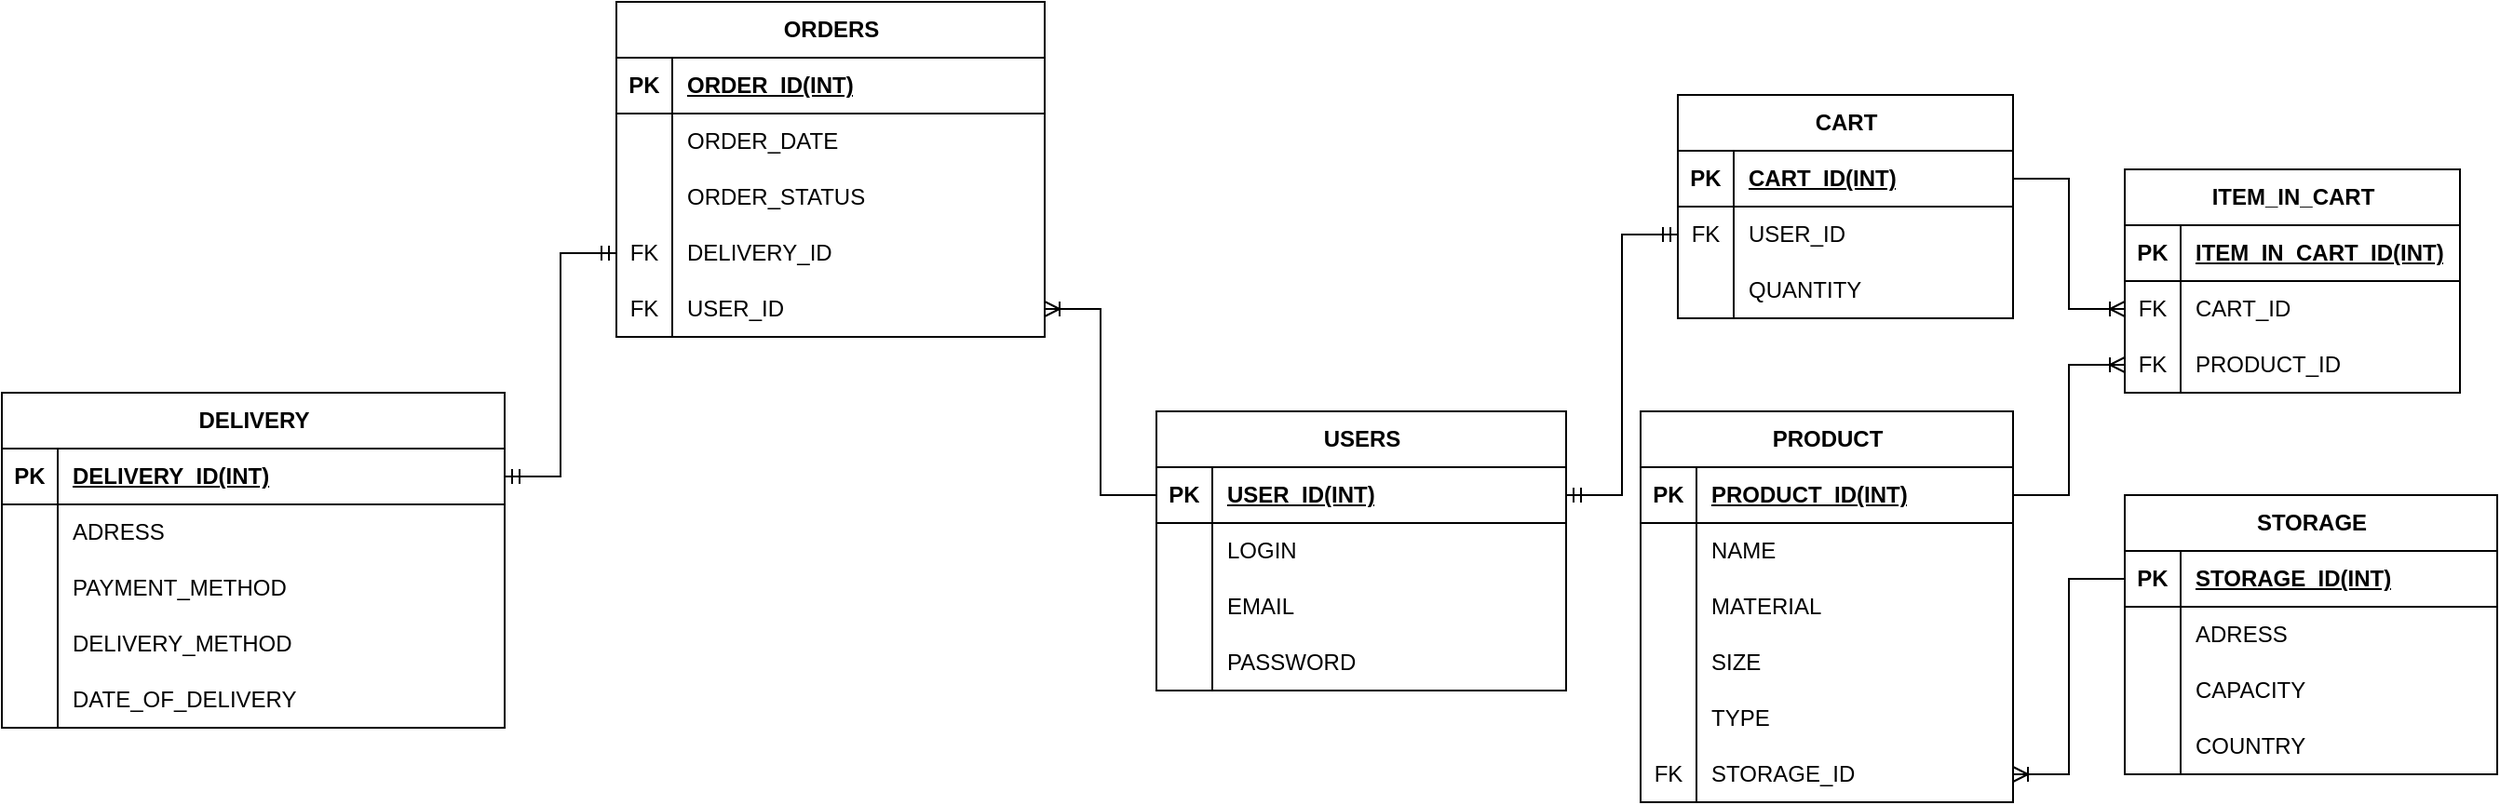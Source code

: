 <mxfile version="23.1.5" type="device">
  <diagram name="Страница — 1" id="aqicAmKiH9qBIsa1G6Nq">
    <mxGraphModel dx="1433" dy="589" grid="1" gridSize="10" guides="1" tooltips="1" connect="1" arrows="1" fold="1" page="1" pageScale="1" pageWidth="1654" pageHeight="1169" math="0" shadow="0">
      <root>
        <mxCell id="0" />
        <mxCell id="1" parent="0" />
        <mxCell id="zwmSp5gWRwhc0Gvpz85F-1" value="USERS" style="shape=table;startSize=30;container=1;collapsible=1;childLayout=tableLayout;fixedRows=1;rowLines=0;fontStyle=1;align=center;resizeLast=1;html=1;" parent="1" vertex="1">
          <mxGeometry x="710" y="390" width="220" height="150" as="geometry" />
        </mxCell>
        <mxCell id="zwmSp5gWRwhc0Gvpz85F-2" value="" style="shape=tableRow;horizontal=0;startSize=0;swimlaneHead=0;swimlaneBody=0;fillColor=none;collapsible=0;dropTarget=0;points=[[0,0.5],[1,0.5]];portConstraint=eastwest;top=0;left=0;right=0;bottom=1;" parent="zwmSp5gWRwhc0Gvpz85F-1" vertex="1">
          <mxGeometry y="30" width="220" height="30" as="geometry" />
        </mxCell>
        <mxCell id="zwmSp5gWRwhc0Gvpz85F-3" value="PK" style="shape=partialRectangle;connectable=0;fillColor=none;top=0;left=0;bottom=0;right=0;fontStyle=1;overflow=hidden;whiteSpace=wrap;html=1;" parent="zwmSp5gWRwhc0Gvpz85F-2" vertex="1">
          <mxGeometry width="30" height="30" as="geometry">
            <mxRectangle width="30" height="30" as="alternateBounds" />
          </mxGeometry>
        </mxCell>
        <mxCell id="zwmSp5gWRwhc0Gvpz85F-4" value="USER_ID(INT)" style="shape=partialRectangle;connectable=0;fillColor=none;top=0;left=0;bottom=0;right=0;align=left;spacingLeft=6;fontStyle=5;overflow=hidden;whiteSpace=wrap;html=1;" parent="zwmSp5gWRwhc0Gvpz85F-2" vertex="1">
          <mxGeometry x="30" width="190" height="30" as="geometry">
            <mxRectangle width="190" height="30" as="alternateBounds" />
          </mxGeometry>
        </mxCell>
        <mxCell id="zwmSp5gWRwhc0Gvpz85F-5" value="" style="shape=tableRow;horizontal=0;startSize=0;swimlaneHead=0;swimlaneBody=0;fillColor=none;collapsible=0;dropTarget=0;points=[[0,0.5],[1,0.5]];portConstraint=eastwest;top=0;left=0;right=0;bottom=0;" parent="zwmSp5gWRwhc0Gvpz85F-1" vertex="1">
          <mxGeometry y="60" width="220" height="30" as="geometry" />
        </mxCell>
        <mxCell id="zwmSp5gWRwhc0Gvpz85F-6" value="" style="shape=partialRectangle;connectable=0;fillColor=none;top=0;left=0;bottom=0;right=0;editable=1;overflow=hidden;whiteSpace=wrap;html=1;" parent="zwmSp5gWRwhc0Gvpz85F-5" vertex="1">
          <mxGeometry width="30" height="30" as="geometry">
            <mxRectangle width="30" height="30" as="alternateBounds" />
          </mxGeometry>
        </mxCell>
        <mxCell id="zwmSp5gWRwhc0Gvpz85F-7" value="LOGIN" style="shape=partialRectangle;connectable=0;fillColor=none;top=0;left=0;bottom=0;right=0;align=left;spacingLeft=6;overflow=hidden;whiteSpace=wrap;html=1;" parent="zwmSp5gWRwhc0Gvpz85F-5" vertex="1">
          <mxGeometry x="30" width="190" height="30" as="geometry">
            <mxRectangle width="190" height="30" as="alternateBounds" />
          </mxGeometry>
        </mxCell>
        <mxCell id="zwmSp5gWRwhc0Gvpz85F-8" value="" style="shape=tableRow;horizontal=0;startSize=0;swimlaneHead=0;swimlaneBody=0;fillColor=none;collapsible=0;dropTarget=0;points=[[0,0.5],[1,0.5]];portConstraint=eastwest;top=0;left=0;right=0;bottom=0;" parent="zwmSp5gWRwhc0Gvpz85F-1" vertex="1">
          <mxGeometry y="90" width="220" height="30" as="geometry" />
        </mxCell>
        <mxCell id="zwmSp5gWRwhc0Gvpz85F-9" value="" style="shape=partialRectangle;connectable=0;fillColor=none;top=0;left=0;bottom=0;right=0;editable=1;overflow=hidden;whiteSpace=wrap;html=1;" parent="zwmSp5gWRwhc0Gvpz85F-8" vertex="1">
          <mxGeometry width="30" height="30" as="geometry">
            <mxRectangle width="30" height="30" as="alternateBounds" />
          </mxGeometry>
        </mxCell>
        <mxCell id="zwmSp5gWRwhc0Gvpz85F-10" value="EMAIL" style="shape=partialRectangle;connectable=0;fillColor=none;top=0;left=0;bottom=0;right=0;align=left;spacingLeft=6;overflow=hidden;whiteSpace=wrap;html=1;" parent="zwmSp5gWRwhc0Gvpz85F-8" vertex="1">
          <mxGeometry x="30" width="190" height="30" as="geometry">
            <mxRectangle width="190" height="30" as="alternateBounds" />
          </mxGeometry>
        </mxCell>
        <mxCell id="zwmSp5gWRwhc0Gvpz85F-11" value="" style="shape=tableRow;horizontal=0;startSize=0;swimlaneHead=0;swimlaneBody=0;fillColor=none;collapsible=0;dropTarget=0;points=[[0,0.5],[1,0.5]];portConstraint=eastwest;top=0;left=0;right=0;bottom=0;" parent="zwmSp5gWRwhc0Gvpz85F-1" vertex="1">
          <mxGeometry y="120" width="220" height="30" as="geometry" />
        </mxCell>
        <mxCell id="zwmSp5gWRwhc0Gvpz85F-12" value="" style="shape=partialRectangle;connectable=0;fillColor=none;top=0;left=0;bottom=0;right=0;editable=1;overflow=hidden;whiteSpace=wrap;html=1;" parent="zwmSp5gWRwhc0Gvpz85F-11" vertex="1">
          <mxGeometry width="30" height="30" as="geometry">
            <mxRectangle width="30" height="30" as="alternateBounds" />
          </mxGeometry>
        </mxCell>
        <mxCell id="zwmSp5gWRwhc0Gvpz85F-13" value="PASSWORD" style="shape=partialRectangle;connectable=0;fillColor=none;top=0;left=0;bottom=0;right=0;align=left;spacingLeft=6;overflow=hidden;whiteSpace=wrap;html=1;" parent="zwmSp5gWRwhc0Gvpz85F-11" vertex="1">
          <mxGeometry x="30" width="190" height="30" as="geometry">
            <mxRectangle width="190" height="30" as="alternateBounds" />
          </mxGeometry>
        </mxCell>
        <mxCell id="zwmSp5gWRwhc0Gvpz85F-14" value="CART" style="shape=table;startSize=30;container=1;collapsible=1;childLayout=tableLayout;fixedRows=1;rowLines=0;fontStyle=1;align=center;resizeLast=1;html=1;" parent="1" vertex="1">
          <mxGeometry x="990" y="220" width="180" height="120" as="geometry" />
        </mxCell>
        <mxCell id="zwmSp5gWRwhc0Gvpz85F-15" value="" style="shape=tableRow;horizontal=0;startSize=0;swimlaneHead=0;swimlaneBody=0;fillColor=none;collapsible=0;dropTarget=0;points=[[0,0.5],[1,0.5]];portConstraint=eastwest;top=0;left=0;right=0;bottom=1;" parent="zwmSp5gWRwhc0Gvpz85F-14" vertex="1">
          <mxGeometry y="30" width="180" height="30" as="geometry" />
        </mxCell>
        <mxCell id="zwmSp5gWRwhc0Gvpz85F-16" value="PK" style="shape=partialRectangle;connectable=0;fillColor=none;top=0;left=0;bottom=0;right=0;fontStyle=1;overflow=hidden;whiteSpace=wrap;html=1;" parent="zwmSp5gWRwhc0Gvpz85F-15" vertex="1">
          <mxGeometry width="30" height="30" as="geometry">
            <mxRectangle width="30" height="30" as="alternateBounds" />
          </mxGeometry>
        </mxCell>
        <mxCell id="zwmSp5gWRwhc0Gvpz85F-17" value="CART_ID(INT)" style="shape=partialRectangle;connectable=0;fillColor=none;top=0;left=0;bottom=0;right=0;align=left;spacingLeft=6;fontStyle=5;overflow=hidden;whiteSpace=wrap;html=1;" parent="zwmSp5gWRwhc0Gvpz85F-15" vertex="1">
          <mxGeometry x="30" width="150" height="30" as="geometry">
            <mxRectangle width="150" height="30" as="alternateBounds" />
          </mxGeometry>
        </mxCell>
        <mxCell id="zwmSp5gWRwhc0Gvpz85F-18" value="" style="shape=tableRow;horizontal=0;startSize=0;swimlaneHead=0;swimlaneBody=0;fillColor=none;collapsible=0;dropTarget=0;points=[[0,0.5],[1,0.5]];portConstraint=eastwest;top=0;left=0;right=0;bottom=0;" parent="zwmSp5gWRwhc0Gvpz85F-14" vertex="1">
          <mxGeometry y="60" width="180" height="30" as="geometry" />
        </mxCell>
        <mxCell id="zwmSp5gWRwhc0Gvpz85F-19" value="FK" style="shape=partialRectangle;connectable=0;fillColor=none;top=0;left=0;bottom=0;right=0;editable=1;overflow=hidden;whiteSpace=wrap;html=1;" parent="zwmSp5gWRwhc0Gvpz85F-18" vertex="1">
          <mxGeometry width="30" height="30" as="geometry">
            <mxRectangle width="30" height="30" as="alternateBounds" />
          </mxGeometry>
        </mxCell>
        <mxCell id="zwmSp5gWRwhc0Gvpz85F-20" value="USER_ID" style="shape=partialRectangle;connectable=0;fillColor=none;top=0;left=0;bottom=0;right=0;align=left;spacingLeft=6;overflow=hidden;whiteSpace=wrap;html=1;" parent="zwmSp5gWRwhc0Gvpz85F-18" vertex="1">
          <mxGeometry x="30" width="150" height="30" as="geometry">
            <mxRectangle width="150" height="30" as="alternateBounds" />
          </mxGeometry>
        </mxCell>
        <mxCell id="zwmSp5gWRwhc0Gvpz85F-24" value="" style="shape=tableRow;horizontal=0;startSize=0;swimlaneHead=0;swimlaneBody=0;fillColor=none;collapsible=0;dropTarget=0;points=[[0,0.5],[1,0.5]];portConstraint=eastwest;top=0;left=0;right=0;bottom=0;" parent="zwmSp5gWRwhc0Gvpz85F-14" vertex="1">
          <mxGeometry y="90" width="180" height="30" as="geometry" />
        </mxCell>
        <mxCell id="zwmSp5gWRwhc0Gvpz85F-25" value="" style="shape=partialRectangle;connectable=0;fillColor=none;top=0;left=0;bottom=0;right=0;editable=1;overflow=hidden;whiteSpace=wrap;html=1;" parent="zwmSp5gWRwhc0Gvpz85F-24" vertex="1">
          <mxGeometry width="30" height="30" as="geometry">
            <mxRectangle width="30" height="30" as="alternateBounds" />
          </mxGeometry>
        </mxCell>
        <mxCell id="zwmSp5gWRwhc0Gvpz85F-26" value="QUANTITY" style="shape=partialRectangle;connectable=0;fillColor=none;top=0;left=0;bottom=0;right=0;align=left;spacingLeft=6;overflow=hidden;whiteSpace=wrap;html=1;" parent="zwmSp5gWRwhc0Gvpz85F-24" vertex="1">
          <mxGeometry x="30" width="150" height="30" as="geometry">
            <mxRectangle width="150" height="30" as="alternateBounds" />
          </mxGeometry>
        </mxCell>
        <mxCell id="zwmSp5gWRwhc0Gvpz85F-27" value="DELIVERY" style="shape=table;startSize=30;container=1;collapsible=1;childLayout=tableLayout;fixedRows=1;rowLines=0;fontStyle=1;align=center;resizeLast=1;html=1;" parent="1" vertex="1">
          <mxGeometry x="90" y="380" width="270" height="180" as="geometry" />
        </mxCell>
        <mxCell id="zwmSp5gWRwhc0Gvpz85F-28" value="" style="shape=tableRow;horizontal=0;startSize=0;swimlaneHead=0;swimlaneBody=0;fillColor=none;collapsible=0;dropTarget=0;points=[[0,0.5],[1,0.5]];portConstraint=eastwest;top=0;left=0;right=0;bottom=1;" parent="zwmSp5gWRwhc0Gvpz85F-27" vertex="1">
          <mxGeometry y="30" width="270" height="30" as="geometry" />
        </mxCell>
        <mxCell id="zwmSp5gWRwhc0Gvpz85F-29" value="PK" style="shape=partialRectangle;connectable=0;fillColor=none;top=0;left=0;bottom=0;right=0;fontStyle=1;overflow=hidden;whiteSpace=wrap;html=1;" parent="zwmSp5gWRwhc0Gvpz85F-28" vertex="1">
          <mxGeometry width="30" height="30" as="geometry">
            <mxRectangle width="30" height="30" as="alternateBounds" />
          </mxGeometry>
        </mxCell>
        <mxCell id="zwmSp5gWRwhc0Gvpz85F-30" value="DELIVERY_ID(INT)" style="shape=partialRectangle;connectable=0;fillColor=none;top=0;left=0;bottom=0;right=0;align=left;spacingLeft=6;fontStyle=5;overflow=hidden;whiteSpace=wrap;html=1;" parent="zwmSp5gWRwhc0Gvpz85F-28" vertex="1">
          <mxGeometry x="30" width="240" height="30" as="geometry">
            <mxRectangle width="240" height="30" as="alternateBounds" />
          </mxGeometry>
        </mxCell>
        <mxCell id="zwmSp5gWRwhc0Gvpz85F-31" value="" style="shape=tableRow;horizontal=0;startSize=0;swimlaneHead=0;swimlaneBody=0;fillColor=none;collapsible=0;dropTarget=0;points=[[0,0.5],[1,0.5]];portConstraint=eastwest;top=0;left=0;right=0;bottom=0;" parent="zwmSp5gWRwhc0Gvpz85F-27" vertex="1">
          <mxGeometry y="60" width="270" height="30" as="geometry" />
        </mxCell>
        <mxCell id="zwmSp5gWRwhc0Gvpz85F-32" value="" style="shape=partialRectangle;connectable=0;fillColor=none;top=0;left=0;bottom=0;right=0;editable=1;overflow=hidden;whiteSpace=wrap;html=1;" parent="zwmSp5gWRwhc0Gvpz85F-31" vertex="1">
          <mxGeometry width="30" height="30" as="geometry">
            <mxRectangle width="30" height="30" as="alternateBounds" />
          </mxGeometry>
        </mxCell>
        <mxCell id="zwmSp5gWRwhc0Gvpz85F-33" value="ADRESS" style="shape=partialRectangle;connectable=0;fillColor=none;top=0;left=0;bottom=0;right=0;align=left;spacingLeft=6;overflow=hidden;whiteSpace=wrap;html=1;" parent="zwmSp5gWRwhc0Gvpz85F-31" vertex="1">
          <mxGeometry x="30" width="240" height="30" as="geometry">
            <mxRectangle width="240" height="30" as="alternateBounds" />
          </mxGeometry>
        </mxCell>
        <mxCell id="zwmSp5gWRwhc0Gvpz85F-34" value="" style="shape=tableRow;horizontal=0;startSize=0;swimlaneHead=0;swimlaneBody=0;fillColor=none;collapsible=0;dropTarget=0;points=[[0,0.5],[1,0.5]];portConstraint=eastwest;top=0;left=0;right=0;bottom=0;" parent="zwmSp5gWRwhc0Gvpz85F-27" vertex="1">
          <mxGeometry y="90" width="270" height="30" as="geometry" />
        </mxCell>
        <mxCell id="zwmSp5gWRwhc0Gvpz85F-35" value="" style="shape=partialRectangle;connectable=0;fillColor=none;top=0;left=0;bottom=0;right=0;editable=1;overflow=hidden;whiteSpace=wrap;html=1;" parent="zwmSp5gWRwhc0Gvpz85F-34" vertex="1">
          <mxGeometry width="30" height="30" as="geometry">
            <mxRectangle width="30" height="30" as="alternateBounds" />
          </mxGeometry>
        </mxCell>
        <mxCell id="zwmSp5gWRwhc0Gvpz85F-36" value="PAYMENT_METHOD" style="shape=partialRectangle;connectable=0;fillColor=none;top=0;left=0;bottom=0;right=0;align=left;spacingLeft=6;overflow=hidden;whiteSpace=wrap;html=1;" parent="zwmSp5gWRwhc0Gvpz85F-34" vertex="1">
          <mxGeometry x="30" width="240" height="30" as="geometry">
            <mxRectangle width="240" height="30" as="alternateBounds" />
          </mxGeometry>
        </mxCell>
        <mxCell id="zwmSp5gWRwhc0Gvpz85F-37" value="" style="shape=tableRow;horizontal=0;startSize=0;swimlaneHead=0;swimlaneBody=0;fillColor=none;collapsible=0;dropTarget=0;points=[[0,0.5],[1,0.5]];portConstraint=eastwest;top=0;left=0;right=0;bottom=0;" parent="zwmSp5gWRwhc0Gvpz85F-27" vertex="1">
          <mxGeometry y="120" width="270" height="30" as="geometry" />
        </mxCell>
        <mxCell id="zwmSp5gWRwhc0Gvpz85F-38" value="" style="shape=partialRectangle;connectable=0;fillColor=none;top=0;left=0;bottom=0;right=0;editable=1;overflow=hidden;whiteSpace=wrap;html=1;" parent="zwmSp5gWRwhc0Gvpz85F-37" vertex="1">
          <mxGeometry width="30" height="30" as="geometry">
            <mxRectangle width="30" height="30" as="alternateBounds" />
          </mxGeometry>
        </mxCell>
        <mxCell id="zwmSp5gWRwhc0Gvpz85F-39" value="DELIVERY_METHOD" style="shape=partialRectangle;connectable=0;fillColor=none;top=0;left=0;bottom=0;right=0;align=left;spacingLeft=6;overflow=hidden;whiteSpace=wrap;html=1;" parent="zwmSp5gWRwhc0Gvpz85F-37" vertex="1">
          <mxGeometry x="30" width="240" height="30" as="geometry">
            <mxRectangle width="240" height="30" as="alternateBounds" />
          </mxGeometry>
        </mxCell>
        <mxCell id="zwmSp5gWRwhc0Gvpz85F-63" value="" style="shape=tableRow;horizontal=0;startSize=0;swimlaneHead=0;swimlaneBody=0;fillColor=none;collapsible=0;dropTarget=0;points=[[0,0.5],[1,0.5]];portConstraint=eastwest;top=0;left=0;right=0;bottom=0;" parent="zwmSp5gWRwhc0Gvpz85F-27" vertex="1">
          <mxGeometry y="150" width="270" height="30" as="geometry" />
        </mxCell>
        <mxCell id="zwmSp5gWRwhc0Gvpz85F-64" value="" style="shape=partialRectangle;connectable=0;fillColor=none;top=0;left=0;bottom=0;right=0;editable=1;overflow=hidden;whiteSpace=wrap;html=1;" parent="zwmSp5gWRwhc0Gvpz85F-63" vertex="1">
          <mxGeometry width="30" height="30" as="geometry">
            <mxRectangle width="30" height="30" as="alternateBounds" />
          </mxGeometry>
        </mxCell>
        <mxCell id="zwmSp5gWRwhc0Gvpz85F-65" value="DATE_OF_DELIVERY" style="shape=partialRectangle;connectable=0;fillColor=none;top=0;left=0;bottom=0;right=0;align=left;spacingLeft=6;overflow=hidden;whiteSpace=wrap;html=1;" parent="zwmSp5gWRwhc0Gvpz85F-63" vertex="1">
          <mxGeometry x="30" width="240" height="30" as="geometry">
            <mxRectangle width="240" height="30" as="alternateBounds" />
          </mxGeometry>
        </mxCell>
        <mxCell id="zwmSp5gWRwhc0Gvpz85F-66" value="PRODUCT" style="shape=table;startSize=30;container=1;collapsible=1;childLayout=tableLayout;fixedRows=1;rowLines=0;fontStyle=1;align=center;resizeLast=1;html=1;" parent="1" vertex="1">
          <mxGeometry x="970" y="390" width="200" height="210" as="geometry" />
        </mxCell>
        <mxCell id="zwmSp5gWRwhc0Gvpz85F-67" value="" style="shape=tableRow;horizontal=0;startSize=0;swimlaneHead=0;swimlaneBody=0;fillColor=none;collapsible=0;dropTarget=0;points=[[0,0.5],[1,0.5]];portConstraint=eastwest;top=0;left=0;right=0;bottom=1;" parent="zwmSp5gWRwhc0Gvpz85F-66" vertex="1">
          <mxGeometry y="30" width="200" height="30" as="geometry" />
        </mxCell>
        <mxCell id="zwmSp5gWRwhc0Gvpz85F-68" value="PK" style="shape=partialRectangle;connectable=0;fillColor=none;top=0;left=0;bottom=0;right=0;fontStyle=1;overflow=hidden;whiteSpace=wrap;html=1;" parent="zwmSp5gWRwhc0Gvpz85F-67" vertex="1">
          <mxGeometry width="30" height="30" as="geometry">
            <mxRectangle width="30" height="30" as="alternateBounds" />
          </mxGeometry>
        </mxCell>
        <mxCell id="zwmSp5gWRwhc0Gvpz85F-69" value="PRODUCT_ID(INT)" style="shape=partialRectangle;connectable=0;fillColor=none;top=0;left=0;bottom=0;right=0;align=left;spacingLeft=6;fontStyle=5;overflow=hidden;whiteSpace=wrap;html=1;" parent="zwmSp5gWRwhc0Gvpz85F-67" vertex="1">
          <mxGeometry x="30" width="170" height="30" as="geometry">
            <mxRectangle width="170" height="30" as="alternateBounds" />
          </mxGeometry>
        </mxCell>
        <mxCell id="zwmSp5gWRwhc0Gvpz85F-70" value="" style="shape=tableRow;horizontal=0;startSize=0;swimlaneHead=0;swimlaneBody=0;fillColor=none;collapsible=0;dropTarget=0;points=[[0,0.5],[1,0.5]];portConstraint=eastwest;top=0;left=0;right=0;bottom=0;" parent="zwmSp5gWRwhc0Gvpz85F-66" vertex="1">
          <mxGeometry y="60" width="200" height="30" as="geometry" />
        </mxCell>
        <mxCell id="zwmSp5gWRwhc0Gvpz85F-71" value="" style="shape=partialRectangle;connectable=0;fillColor=none;top=0;left=0;bottom=0;right=0;editable=1;overflow=hidden;whiteSpace=wrap;html=1;" parent="zwmSp5gWRwhc0Gvpz85F-70" vertex="1">
          <mxGeometry width="30" height="30" as="geometry">
            <mxRectangle width="30" height="30" as="alternateBounds" />
          </mxGeometry>
        </mxCell>
        <mxCell id="zwmSp5gWRwhc0Gvpz85F-72" value="NAME" style="shape=partialRectangle;connectable=0;fillColor=none;top=0;left=0;bottom=0;right=0;align=left;spacingLeft=6;overflow=hidden;whiteSpace=wrap;html=1;" parent="zwmSp5gWRwhc0Gvpz85F-70" vertex="1">
          <mxGeometry x="30" width="170" height="30" as="geometry">
            <mxRectangle width="170" height="30" as="alternateBounds" />
          </mxGeometry>
        </mxCell>
        <mxCell id="zwmSp5gWRwhc0Gvpz85F-73" value="" style="shape=tableRow;horizontal=0;startSize=0;swimlaneHead=0;swimlaneBody=0;fillColor=none;collapsible=0;dropTarget=0;points=[[0,0.5],[1,0.5]];portConstraint=eastwest;top=0;left=0;right=0;bottom=0;" parent="zwmSp5gWRwhc0Gvpz85F-66" vertex="1">
          <mxGeometry y="90" width="200" height="30" as="geometry" />
        </mxCell>
        <mxCell id="zwmSp5gWRwhc0Gvpz85F-74" value="" style="shape=partialRectangle;connectable=0;fillColor=none;top=0;left=0;bottom=0;right=0;editable=1;overflow=hidden;whiteSpace=wrap;html=1;" parent="zwmSp5gWRwhc0Gvpz85F-73" vertex="1">
          <mxGeometry width="30" height="30" as="geometry">
            <mxRectangle width="30" height="30" as="alternateBounds" />
          </mxGeometry>
        </mxCell>
        <mxCell id="zwmSp5gWRwhc0Gvpz85F-75" value="MATERIAL" style="shape=partialRectangle;connectable=0;fillColor=none;top=0;left=0;bottom=0;right=0;align=left;spacingLeft=6;overflow=hidden;whiteSpace=wrap;html=1;" parent="zwmSp5gWRwhc0Gvpz85F-73" vertex="1">
          <mxGeometry x="30" width="170" height="30" as="geometry">
            <mxRectangle width="170" height="30" as="alternateBounds" />
          </mxGeometry>
        </mxCell>
        <mxCell id="zwmSp5gWRwhc0Gvpz85F-76" value="" style="shape=tableRow;horizontal=0;startSize=0;swimlaneHead=0;swimlaneBody=0;fillColor=none;collapsible=0;dropTarget=0;points=[[0,0.5],[1,0.5]];portConstraint=eastwest;top=0;left=0;right=0;bottom=0;" parent="zwmSp5gWRwhc0Gvpz85F-66" vertex="1">
          <mxGeometry y="120" width="200" height="30" as="geometry" />
        </mxCell>
        <mxCell id="zwmSp5gWRwhc0Gvpz85F-77" value="" style="shape=partialRectangle;connectable=0;fillColor=none;top=0;left=0;bottom=0;right=0;editable=1;overflow=hidden;whiteSpace=wrap;html=1;" parent="zwmSp5gWRwhc0Gvpz85F-76" vertex="1">
          <mxGeometry width="30" height="30" as="geometry">
            <mxRectangle width="30" height="30" as="alternateBounds" />
          </mxGeometry>
        </mxCell>
        <mxCell id="zwmSp5gWRwhc0Gvpz85F-78" value="SIZE" style="shape=partialRectangle;connectable=0;fillColor=none;top=0;left=0;bottom=0;right=0;align=left;spacingLeft=6;overflow=hidden;whiteSpace=wrap;html=1;" parent="zwmSp5gWRwhc0Gvpz85F-76" vertex="1">
          <mxGeometry x="30" width="170" height="30" as="geometry">
            <mxRectangle width="170" height="30" as="alternateBounds" />
          </mxGeometry>
        </mxCell>
        <mxCell id="zwmSp5gWRwhc0Gvpz85F-79" value="" style="shape=tableRow;horizontal=0;startSize=0;swimlaneHead=0;swimlaneBody=0;fillColor=none;collapsible=0;dropTarget=0;points=[[0,0.5],[1,0.5]];portConstraint=eastwest;top=0;left=0;right=0;bottom=0;" parent="zwmSp5gWRwhc0Gvpz85F-66" vertex="1">
          <mxGeometry y="150" width="200" height="30" as="geometry" />
        </mxCell>
        <mxCell id="zwmSp5gWRwhc0Gvpz85F-80" value="" style="shape=partialRectangle;connectable=0;fillColor=none;top=0;left=0;bottom=0;right=0;editable=1;overflow=hidden;whiteSpace=wrap;html=1;" parent="zwmSp5gWRwhc0Gvpz85F-79" vertex="1">
          <mxGeometry width="30" height="30" as="geometry">
            <mxRectangle width="30" height="30" as="alternateBounds" />
          </mxGeometry>
        </mxCell>
        <mxCell id="zwmSp5gWRwhc0Gvpz85F-81" value="TYPE" style="shape=partialRectangle;connectable=0;fillColor=none;top=0;left=0;bottom=0;right=0;align=left;spacingLeft=6;overflow=hidden;whiteSpace=wrap;html=1;" parent="zwmSp5gWRwhc0Gvpz85F-79" vertex="1">
          <mxGeometry x="30" width="170" height="30" as="geometry">
            <mxRectangle width="170" height="30" as="alternateBounds" />
          </mxGeometry>
        </mxCell>
        <mxCell id="9oFMCyVWWMrst8cTFsh--22" value="" style="shape=tableRow;horizontal=0;startSize=0;swimlaneHead=0;swimlaneBody=0;fillColor=none;collapsible=0;dropTarget=0;points=[[0,0.5],[1,0.5]];portConstraint=eastwest;top=0;left=0;right=0;bottom=0;" vertex="1" parent="zwmSp5gWRwhc0Gvpz85F-66">
          <mxGeometry y="180" width="200" height="30" as="geometry" />
        </mxCell>
        <mxCell id="9oFMCyVWWMrst8cTFsh--23" value="FK" style="shape=partialRectangle;connectable=0;fillColor=none;top=0;left=0;bottom=0;right=0;editable=1;overflow=hidden;whiteSpace=wrap;html=1;" vertex="1" parent="9oFMCyVWWMrst8cTFsh--22">
          <mxGeometry width="30" height="30" as="geometry">
            <mxRectangle width="30" height="30" as="alternateBounds" />
          </mxGeometry>
        </mxCell>
        <mxCell id="9oFMCyVWWMrst8cTFsh--24" value="STORAGE_ID" style="shape=partialRectangle;connectable=0;fillColor=none;top=0;left=0;bottom=0;right=0;align=left;spacingLeft=6;overflow=hidden;whiteSpace=wrap;html=1;" vertex="1" parent="9oFMCyVWWMrst8cTFsh--22">
          <mxGeometry x="30" width="170" height="30" as="geometry">
            <mxRectangle width="170" height="30" as="alternateBounds" />
          </mxGeometry>
        </mxCell>
        <mxCell id="zwmSp5gWRwhc0Gvpz85F-82" value="ORDERS" style="shape=table;startSize=30;container=1;collapsible=1;childLayout=tableLayout;fixedRows=1;rowLines=0;fontStyle=1;align=center;resizeLast=1;html=1;" parent="1" vertex="1">
          <mxGeometry x="420" y="170" width="230" height="180" as="geometry" />
        </mxCell>
        <mxCell id="zwmSp5gWRwhc0Gvpz85F-83" value="" style="shape=tableRow;horizontal=0;startSize=0;swimlaneHead=0;swimlaneBody=0;fillColor=none;collapsible=0;dropTarget=0;points=[[0,0.5],[1,0.5]];portConstraint=eastwest;top=0;left=0;right=0;bottom=1;" parent="zwmSp5gWRwhc0Gvpz85F-82" vertex="1">
          <mxGeometry y="30" width="230" height="30" as="geometry" />
        </mxCell>
        <mxCell id="zwmSp5gWRwhc0Gvpz85F-84" value="PK" style="shape=partialRectangle;connectable=0;fillColor=none;top=0;left=0;bottom=0;right=0;fontStyle=1;overflow=hidden;whiteSpace=wrap;html=1;" parent="zwmSp5gWRwhc0Gvpz85F-83" vertex="1">
          <mxGeometry width="30" height="30" as="geometry">
            <mxRectangle width="30" height="30" as="alternateBounds" />
          </mxGeometry>
        </mxCell>
        <mxCell id="zwmSp5gWRwhc0Gvpz85F-85" value="ORDER_ID(INT)" style="shape=partialRectangle;connectable=0;fillColor=none;top=0;left=0;bottom=0;right=0;align=left;spacingLeft=6;fontStyle=5;overflow=hidden;whiteSpace=wrap;html=1;" parent="zwmSp5gWRwhc0Gvpz85F-83" vertex="1">
          <mxGeometry x="30" width="200" height="30" as="geometry">
            <mxRectangle width="200" height="30" as="alternateBounds" />
          </mxGeometry>
        </mxCell>
        <mxCell id="zwmSp5gWRwhc0Gvpz85F-86" value="" style="shape=tableRow;horizontal=0;startSize=0;swimlaneHead=0;swimlaneBody=0;fillColor=none;collapsible=0;dropTarget=0;points=[[0,0.5],[1,0.5]];portConstraint=eastwest;top=0;left=0;right=0;bottom=0;" parent="zwmSp5gWRwhc0Gvpz85F-82" vertex="1">
          <mxGeometry y="60" width="230" height="30" as="geometry" />
        </mxCell>
        <mxCell id="zwmSp5gWRwhc0Gvpz85F-87" value="" style="shape=partialRectangle;connectable=0;fillColor=none;top=0;left=0;bottom=0;right=0;editable=1;overflow=hidden;whiteSpace=wrap;html=1;" parent="zwmSp5gWRwhc0Gvpz85F-86" vertex="1">
          <mxGeometry width="30" height="30" as="geometry">
            <mxRectangle width="30" height="30" as="alternateBounds" />
          </mxGeometry>
        </mxCell>
        <mxCell id="zwmSp5gWRwhc0Gvpz85F-88" value="ORDER_DATE" style="shape=partialRectangle;connectable=0;fillColor=none;top=0;left=0;bottom=0;right=0;align=left;spacingLeft=6;overflow=hidden;whiteSpace=wrap;html=1;" parent="zwmSp5gWRwhc0Gvpz85F-86" vertex="1">
          <mxGeometry x="30" width="200" height="30" as="geometry">
            <mxRectangle width="200" height="30" as="alternateBounds" />
          </mxGeometry>
        </mxCell>
        <mxCell id="zwmSp5gWRwhc0Gvpz85F-89" value="" style="shape=tableRow;horizontal=0;startSize=0;swimlaneHead=0;swimlaneBody=0;fillColor=none;collapsible=0;dropTarget=0;points=[[0,0.5],[1,0.5]];portConstraint=eastwest;top=0;left=0;right=0;bottom=0;" parent="zwmSp5gWRwhc0Gvpz85F-82" vertex="1">
          <mxGeometry y="90" width="230" height="30" as="geometry" />
        </mxCell>
        <mxCell id="zwmSp5gWRwhc0Gvpz85F-90" value="" style="shape=partialRectangle;connectable=0;fillColor=none;top=0;left=0;bottom=0;right=0;editable=1;overflow=hidden;whiteSpace=wrap;html=1;" parent="zwmSp5gWRwhc0Gvpz85F-89" vertex="1">
          <mxGeometry width="30" height="30" as="geometry">
            <mxRectangle width="30" height="30" as="alternateBounds" />
          </mxGeometry>
        </mxCell>
        <mxCell id="zwmSp5gWRwhc0Gvpz85F-91" value="ORDER_STATUS" style="shape=partialRectangle;connectable=0;fillColor=none;top=0;left=0;bottom=0;right=0;align=left;spacingLeft=6;overflow=hidden;whiteSpace=wrap;html=1;" parent="zwmSp5gWRwhc0Gvpz85F-89" vertex="1">
          <mxGeometry x="30" width="200" height="30" as="geometry">
            <mxRectangle width="200" height="30" as="alternateBounds" />
          </mxGeometry>
        </mxCell>
        <mxCell id="zwmSp5gWRwhc0Gvpz85F-104" value="" style="shape=tableRow;horizontal=0;startSize=0;swimlaneHead=0;swimlaneBody=0;fillColor=none;collapsible=0;dropTarget=0;points=[[0,0.5],[1,0.5]];portConstraint=eastwest;top=0;left=0;right=0;bottom=0;" parent="zwmSp5gWRwhc0Gvpz85F-82" vertex="1">
          <mxGeometry y="120" width="230" height="30" as="geometry" />
        </mxCell>
        <mxCell id="zwmSp5gWRwhc0Gvpz85F-105" value="FK" style="shape=partialRectangle;connectable=0;fillColor=none;top=0;left=0;bottom=0;right=0;editable=1;overflow=hidden;whiteSpace=wrap;html=1;" parent="zwmSp5gWRwhc0Gvpz85F-104" vertex="1">
          <mxGeometry width="30" height="30" as="geometry">
            <mxRectangle width="30" height="30" as="alternateBounds" />
          </mxGeometry>
        </mxCell>
        <mxCell id="zwmSp5gWRwhc0Gvpz85F-106" value="DELIVERY_ID" style="shape=partialRectangle;connectable=0;fillColor=none;top=0;left=0;bottom=0;right=0;align=left;spacingLeft=6;overflow=hidden;whiteSpace=wrap;html=1;" parent="zwmSp5gWRwhc0Gvpz85F-104" vertex="1">
          <mxGeometry x="30" width="200" height="30" as="geometry">
            <mxRectangle width="200" height="30" as="alternateBounds" />
          </mxGeometry>
        </mxCell>
        <mxCell id="zwmSp5gWRwhc0Gvpz85F-126" value="" style="shape=tableRow;horizontal=0;startSize=0;swimlaneHead=0;swimlaneBody=0;fillColor=none;collapsible=0;dropTarget=0;points=[[0,0.5],[1,0.5]];portConstraint=eastwest;top=0;left=0;right=0;bottom=0;" parent="zwmSp5gWRwhc0Gvpz85F-82" vertex="1">
          <mxGeometry y="150" width="230" height="30" as="geometry" />
        </mxCell>
        <mxCell id="zwmSp5gWRwhc0Gvpz85F-127" value="FK" style="shape=partialRectangle;connectable=0;fillColor=none;top=0;left=0;bottom=0;right=0;editable=1;overflow=hidden;whiteSpace=wrap;html=1;" parent="zwmSp5gWRwhc0Gvpz85F-126" vertex="1">
          <mxGeometry width="30" height="30" as="geometry">
            <mxRectangle width="30" height="30" as="alternateBounds" />
          </mxGeometry>
        </mxCell>
        <mxCell id="zwmSp5gWRwhc0Gvpz85F-128" value="USER_ID" style="shape=partialRectangle;connectable=0;fillColor=none;top=0;left=0;bottom=0;right=0;align=left;spacingLeft=6;overflow=hidden;whiteSpace=wrap;html=1;" parent="zwmSp5gWRwhc0Gvpz85F-126" vertex="1">
          <mxGeometry x="30" width="200" height="30" as="geometry">
            <mxRectangle width="200" height="30" as="alternateBounds" />
          </mxGeometry>
        </mxCell>
        <mxCell id="zwmSp5gWRwhc0Gvpz85F-96" value="" style="edgeStyle=entityRelationEdgeStyle;fontSize=12;html=1;endArrow=ERmandOne;startArrow=ERmandOne;rounded=0;exitX=1;exitY=0.5;exitDx=0;exitDy=0;entryX=0;entryY=0.5;entryDx=0;entryDy=0;" parent="1" source="zwmSp5gWRwhc0Gvpz85F-2" target="zwmSp5gWRwhc0Gvpz85F-18" edge="1">
          <mxGeometry width="100" height="100" relative="1" as="geometry">
            <mxPoint x="1160" y="550" as="sourcePoint" />
            <mxPoint x="1260" y="450" as="targetPoint" />
          </mxGeometry>
        </mxCell>
        <mxCell id="zwmSp5gWRwhc0Gvpz85F-120" value="" style="edgeStyle=entityRelationEdgeStyle;fontSize=12;html=1;endArrow=ERoneToMany;rounded=0;exitX=1;exitY=0.5;exitDx=0;exitDy=0;entryX=0;entryY=0.5;entryDx=0;entryDy=0;" parent="1" source="zwmSp5gWRwhc0Gvpz85F-15" target="zwmSp5gWRwhc0Gvpz85F-111" edge="1">
          <mxGeometry width="100" height="100" relative="1" as="geometry">
            <mxPoint x="1270" y="510" as="sourcePoint" />
            <mxPoint x="1370" y="410" as="targetPoint" />
          </mxGeometry>
        </mxCell>
        <mxCell id="zwmSp5gWRwhc0Gvpz85F-124" value="" style="edgeStyle=entityRelationEdgeStyle;fontSize=12;html=1;endArrow=ERoneToMany;rounded=0;exitX=1;exitY=0.5;exitDx=0;exitDy=0;entryX=0;entryY=0.5;entryDx=0;entryDy=0;" parent="1" source="zwmSp5gWRwhc0Gvpz85F-67" target="zwmSp5gWRwhc0Gvpz85F-114" edge="1">
          <mxGeometry width="100" height="100" relative="1" as="geometry">
            <mxPoint x="1270" y="510" as="sourcePoint" />
            <mxPoint x="1370" y="410" as="targetPoint" />
          </mxGeometry>
        </mxCell>
        <mxCell id="zwmSp5gWRwhc0Gvpz85F-125" value="" style="edgeStyle=entityRelationEdgeStyle;fontSize=12;html=1;endArrow=ERmandOne;startArrow=ERmandOne;rounded=0;entryX=0;entryY=0.5;entryDx=0;entryDy=0;exitX=1;exitY=0.5;exitDx=0;exitDy=0;" parent="1" source="zwmSp5gWRwhc0Gvpz85F-28" target="zwmSp5gWRwhc0Gvpz85F-104" edge="1">
          <mxGeometry width="100" height="100" relative="1" as="geometry">
            <mxPoint x="170" y="540" as="sourcePoint" />
            <mxPoint x="270" y="440" as="targetPoint" />
            <Array as="points">
              <mxPoint x="420" y="480" />
              <mxPoint x="440" y="400" />
            </Array>
          </mxGeometry>
        </mxCell>
        <mxCell id="zwmSp5gWRwhc0Gvpz85F-129" value="" style="edgeStyle=entityRelationEdgeStyle;fontSize=12;html=1;endArrow=ERoneToMany;rounded=0;entryX=1;entryY=0.5;entryDx=0;entryDy=0;exitX=0;exitY=0.5;exitDx=0;exitDy=0;" parent="1" source="zwmSp5gWRwhc0Gvpz85F-2" target="zwmSp5gWRwhc0Gvpz85F-126" edge="1">
          <mxGeometry width="100" height="100" relative="1" as="geometry">
            <mxPoint x="780" y="500" as="sourcePoint" />
            <mxPoint x="880" y="400" as="targetPoint" />
          </mxGeometry>
        </mxCell>
        <mxCell id="zwmSp5gWRwhc0Gvpz85F-107" value="ITEM_IN_CART" style="shape=table;startSize=30;container=1;collapsible=1;childLayout=tableLayout;fixedRows=1;rowLines=0;fontStyle=1;align=center;resizeLast=1;html=1;" parent="1" vertex="1">
          <mxGeometry x="1230" y="260" width="180" height="120" as="geometry" />
        </mxCell>
        <mxCell id="zwmSp5gWRwhc0Gvpz85F-108" value="" style="shape=tableRow;horizontal=0;startSize=0;swimlaneHead=0;swimlaneBody=0;fillColor=none;collapsible=0;dropTarget=0;points=[[0,0.5],[1,0.5]];portConstraint=eastwest;top=0;left=0;right=0;bottom=1;" parent="zwmSp5gWRwhc0Gvpz85F-107" vertex="1">
          <mxGeometry y="30" width="180" height="30" as="geometry" />
        </mxCell>
        <mxCell id="zwmSp5gWRwhc0Gvpz85F-109" value="PK" style="shape=partialRectangle;connectable=0;fillColor=none;top=0;left=0;bottom=0;right=0;fontStyle=1;overflow=hidden;whiteSpace=wrap;html=1;" parent="zwmSp5gWRwhc0Gvpz85F-108" vertex="1">
          <mxGeometry width="30" height="30" as="geometry">
            <mxRectangle width="30" height="30" as="alternateBounds" />
          </mxGeometry>
        </mxCell>
        <mxCell id="zwmSp5gWRwhc0Gvpz85F-110" value="ITEM_IN_CART_ID(INT)" style="shape=partialRectangle;connectable=0;fillColor=none;top=0;left=0;bottom=0;right=0;align=left;spacingLeft=6;fontStyle=5;overflow=hidden;whiteSpace=wrap;html=1;" parent="zwmSp5gWRwhc0Gvpz85F-108" vertex="1">
          <mxGeometry x="30" width="150" height="30" as="geometry">
            <mxRectangle width="150" height="30" as="alternateBounds" />
          </mxGeometry>
        </mxCell>
        <mxCell id="zwmSp5gWRwhc0Gvpz85F-111" value="" style="shape=tableRow;horizontal=0;startSize=0;swimlaneHead=0;swimlaneBody=0;fillColor=none;collapsible=0;dropTarget=0;points=[[0,0.5],[1,0.5]];portConstraint=eastwest;top=0;left=0;right=0;bottom=0;" parent="zwmSp5gWRwhc0Gvpz85F-107" vertex="1">
          <mxGeometry y="60" width="180" height="30" as="geometry" />
        </mxCell>
        <mxCell id="zwmSp5gWRwhc0Gvpz85F-112" value="FK" style="shape=partialRectangle;connectable=0;fillColor=none;top=0;left=0;bottom=0;right=0;editable=1;overflow=hidden;whiteSpace=wrap;html=1;" parent="zwmSp5gWRwhc0Gvpz85F-111" vertex="1">
          <mxGeometry width="30" height="30" as="geometry">
            <mxRectangle width="30" height="30" as="alternateBounds" />
          </mxGeometry>
        </mxCell>
        <mxCell id="zwmSp5gWRwhc0Gvpz85F-113" value="CART_ID" style="shape=partialRectangle;connectable=0;fillColor=none;top=0;left=0;bottom=0;right=0;align=left;spacingLeft=6;overflow=hidden;whiteSpace=wrap;html=1;" parent="zwmSp5gWRwhc0Gvpz85F-111" vertex="1">
          <mxGeometry x="30" width="150" height="30" as="geometry">
            <mxRectangle width="150" height="30" as="alternateBounds" />
          </mxGeometry>
        </mxCell>
        <mxCell id="zwmSp5gWRwhc0Gvpz85F-114" value="" style="shape=tableRow;horizontal=0;startSize=0;swimlaneHead=0;swimlaneBody=0;fillColor=none;collapsible=0;dropTarget=0;points=[[0,0.5],[1,0.5]];portConstraint=eastwest;top=0;left=0;right=0;bottom=0;" parent="zwmSp5gWRwhc0Gvpz85F-107" vertex="1">
          <mxGeometry y="90" width="180" height="30" as="geometry" />
        </mxCell>
        <mxCell id="zwmSp5gWRwhc0Gvpz85F-115" value="FK" style="shape=partialRectangle;connectable=0;fillColor=none;top=0;left=0;bottom=0;right=0;editable=1;overflow=hidden;whiteSpace=wrap;html=1;" parent="zwmSp5gWRwhc0Gvpz85F-114" vertex="1">
          <mxGeometry width="30" height="30" as="geometry">
            <mxRectangle width="30" height="30" as="alternateBounds" />
          </mxGeometry>
        </mxCell>
        <mxCell id="zwmSp5gWRwhc0Gvpz85F-116" value="PRODUCT_ID" style="shape=partialRectangle;connectable=0;fillColor=none;top=0;left=0;bottom=0;right=0;align=left;spacingLeft=6;overflow=hidden;whiteSpace=wrap;html=1;" parent="zwmSp5gWRwhc0Gvpz85F-114" vertex="1">
          <mxGeometry x="30" width="150" height="30" as="geometry">
            <mxRectangle width="150" height="30" as="alternateBounds" />
          </mxGeometry>
        </mxCell>
        <mxCell id="9oFMCyVWWMrst8cTFsh--6" value="STORAGE" style="shape=table;startSize=30;container=1;collapsible=1;childLayout=tableLayout;fixedRows=1;rowLines=0;fontStyle=1;align=center;resizeLast=1;html=1;" vertex="1" parent="1">
          <mxGeometry x="1230" y="435" width="200" height="150" as="geometry" />
        </mxCell>
        <mxCell id="9oFMCyVWWMrst8cTFsh--7" value="" style="shape=tableRow;horizontal=0;startSize=0;swimlaneHead=0;swimlaneBody=0;fillColor=none;collapsible=0;dropTarget=0;points=[[0,0.5],[1,0.5]];portConstraint=eastwest;top=0;left=0;right=0;bottom=1;" vertex="1" parent="9oFMCyVWWMrst8cTFsh--6">
          <mxGeometry y="30" width="200" height="30" as="geometry" />
        </mxCell>
        <mxCell id="9oFMCyVWWMrst8cTFsh--8" value="PK" style="shape=partialRectangle;connectable=0;fillColor=none;top=0;left=0;bottom=0;right=0;fontStyle=1;overflow=hidden;whiteSpace=wrap;html=1;" vertex="1" parent="9oFMCyVWWMrst8cTFsh--7">
          <mxGeometry width="30" height="30" as="geometry">
            <mxRectangle width="30" height="30" as="alternateBounds" />
          </mxGeometry>
        </mxCell>
        <mxCell id="9oFMCyVWWMrst8cTFsh--9" value="STORAGE_ID(INT)" style="shape=partialRectangle;connectable=0;fillColor=none;top=0;left=0;bottom=0;right=0;align=left;spacingLeft=6;fontStyle=5;overflow=hidden;whiteSpace=wrap;html=1;" vertex="1" parent="9oFMCyVWWMrst8cTFsh--7">
          <mxGeometry x="30" width="170" height="30" as="geometry">
            <mxRectangle width="170" height="30" as="alternateBounds" />
          </mxGeometry>
        </mxCell>
        <mxCell id="9oFMCyVWWMrst8cTFsh--10" value="" style="shape=tableRow;horizontal=0;startSize=0;swimlaneHead=0;swimlaneBody=0;fillColor=none;collapsible=0;dropTarget=0;points=[[0,0.5],[1,0.5]];portConstraint=eastwest;top=0;left=0;right=0;bottom=0;" vertex="1" parent="9oFMCyVWWMrst8cTFsh--6">
          <mxGeometry y="60" width="200" height="30" as="geometry" />
        </mxCell>
        <mxCell id="9oFMCyVWWMrst8cTFsh--11" value="" style="shape=partialRectangle;connectable=0;fillColor=none;top=0;left=0;bottom=0;right=0;editable=1;overflow=hidden;whiteSpace=wrap;html=1;" vertex="1" parent="9oFMCyVWWMrst8cTFsh--10">
          <mxGeometry width="30" height="30" as="geometry">
            <mxRectangle width="30" height="30" as="alternateBounds" />
          </mxGeometry>
        </mxCell>
        <mxCell id="9oFMCyVWWMrst8cTFsh--12" value="ADRESS" style="shape=partialRectangle;connectable=0;fillColor=none;top=0;left=0;bottom=0;right=0;align=left;spacingLeft=6;overflow=hidden;whiteSpace=wrap;html=1;" vertex="1" parent="9oFMCyVWWMrst8cTFsh--10">
          <mxGeometry x="30" width="170" height="30" as="geometry">
            <mxRectangle width="170" height="30" as="alternateBounds" />
          </mxGeometry>
        </mxCell>
        <mxCell id="9oFMCyVWWMrst8cTFsh--13" value="" style="shape=tableRow;horizontal=0;startSize=0;swimlaneHead=0;swimlaneBody=0;fillColor=none;collapsible=0;dropTarget=0;points=[[0,0.5],[1,0.5]];portConstraint=eastwest;top=0;left=0;right=0;bottom=0;" vertex="1" parent="9oFMCyVWWMrst8cTFsh--6">
          <mxGeometry y="90" width="200" height="30" as="geometry" />
        </mxCell>
        <mxCell id="9oFMCyVWWMrst8cTFsh--14" value="" style="shape=partialRectangle;connectable=0;fillColor=none;top=0;left=0;bottom=0;right=0;editable=1;overflow=hidden;whiteSpace=wrap;html=1;" vertex="1" parent="9oFMCyVWWMrst8cTFsh--13">
          <mxGeometry width="30" height="30" as="geometry">
            <mxRectangle width="30" height="30" as="alternateBounds" />
          </mxGeometry>
        </mxCell>
        <mxCell id="9oFMCyVWWMrst8cTFsh--15" value="CAPACITY" style="shape=partialRectangle;connectable=0;fillColor=none;top=0;left=0;bottom=0;right=0;align=left;spacingLeft=6;overflow=hidden;whiteSpace=wrap;html=1;" vertex="1" parent="9oFMCyVWWMrst8cTFsh--13">
          <mxGeometry x="30" width="170" height="30" as="geometry">
            <mxRectangle width="170" height="30" as="alternateBounds" />
          </mxGeometry>
        </mxCell>
        <mxCell id="9oFMCyVWWMrst8cTFsh--16" value="" style="shape=tableRow;horizontal=0;startSize=0;swimlaneHead=0;swimlaneBody=0;fillColor=none;collapsible=0;dropTarget=0;points=[[0,0.5],[1,0.5]];portConstraint=eastwest;top=0;left=0;right=0;bottom=0;" vertex="1" parent="9oFMCyVWWMrst8cTFsh--6">
          <mxGeometry y="120" width="200" height="30" as="geometry" />
        </mxCell>
        <mxCell id="9oFMCyVWWMrst8cTFsh--17" value="" style="shape=partialRectangle;connectable=0;fillColor=none;top=0;left=0;bottom=0;right=0;editable=1;overflow=hidden;whiteSpace=wrap;html=1;" vertex="1" parent="9oFMCyVWWMrst8cTFsh--16">
          <mxGeometry width="30" height="30" as="geometry">
            <mxRectangle width="30" height="30" as="alternateBounds" />
          </mxGeometry>
        </mxCell>
        <mxCell id="9oFMCyVWWMrst8cTFsh--18" value="COUNTRY" style="shape=partialRectangle;connectable=0;fillColor=none;top=0;left=0;bottom=0;right=0;align=left;spacingLeft=6;overflow=hidden;whiteSpace=wrap;html=1;" vertex="1" parent="9oFMCyVWWMrst8cTFsh--16">
          <mxGeometry x="30" width="170" height="30" as="geometry">
            <mxRectangle width="170" height="30" as="alternateBounds" />
          </mxGeometry>
        </mxCell>
        <mxCell id="9oFMCyVWWMrst8cTFsh--25" value="" style="edgeStyle=entityRelationEdgeStyle;fontSize=12;html=1;endArrow=ERoneToMany;rounded=0;exitX=0;exitY=0.5;exitDx=0;exitDy=0;entryX=1;entryY=0.5;entryDx=0;entryDy=0;" edge="1" parent="1" source="9oFMCyVWWMrst8cTFsh--7" target="9oFMCyVWWMrst8cTFsh--22">
          <mxGeometry width="100" height="100" relative="1" as="geometry">
            <mxPoint x="1250" y="540" as="sourcePoint" />
            <mxPoint x="1180" y="590" as="targetPoint" />
          </mxGeometry>
        </mxCell>
      </root>
    </mxGraphModel>
  </diagram>
</mxfile>

